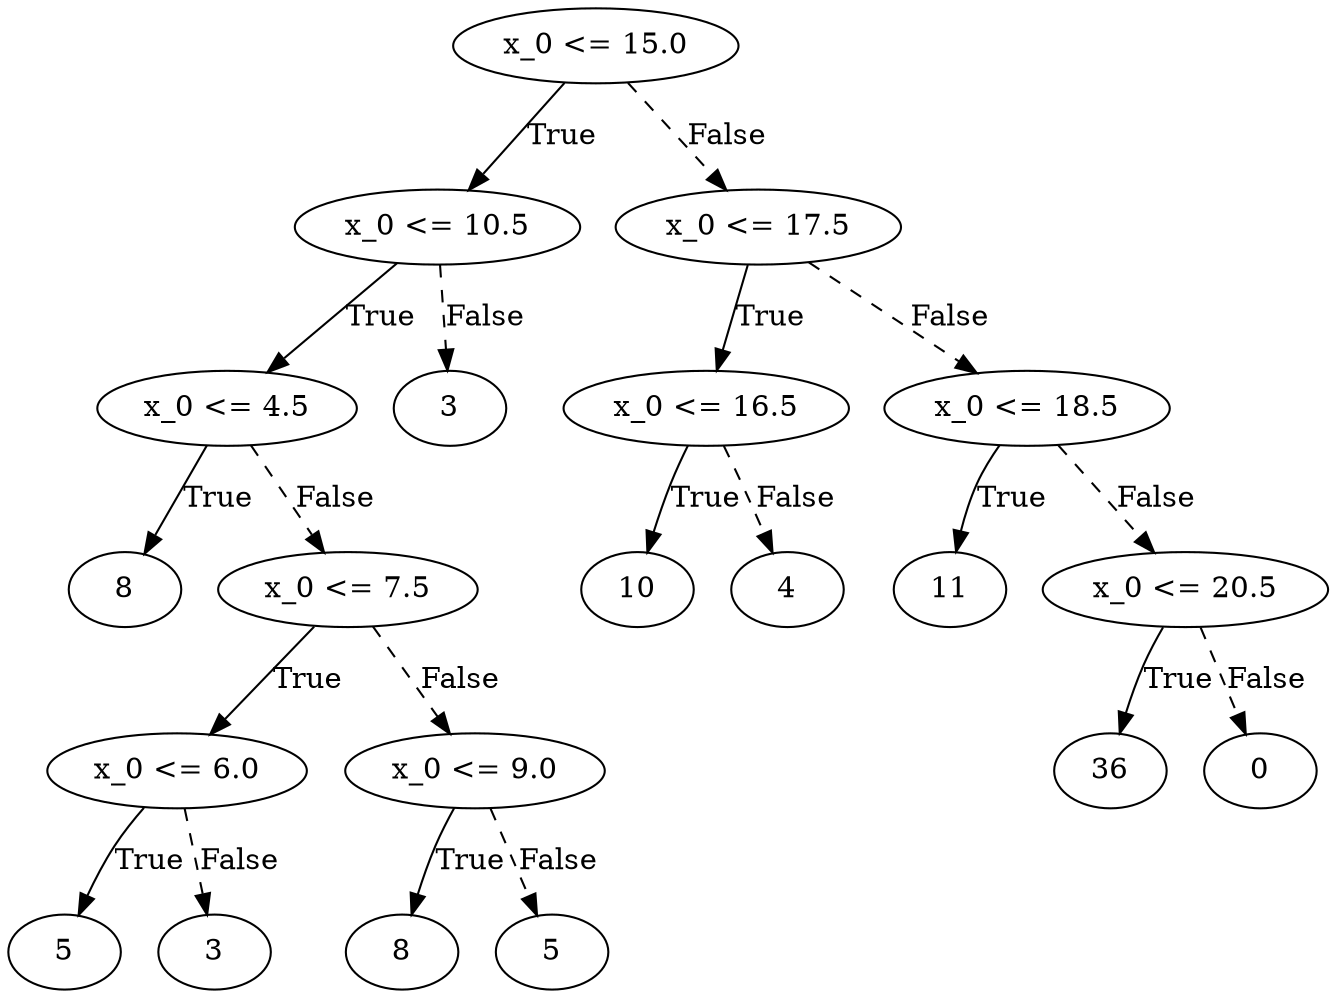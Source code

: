 digraph {
0 [label="x_0 <= 15.0"];
1 [label="x_0 <= 10.5"];
2 [label="x_0 <= 4.5"];
3 [label="8"];
2 -> 3 [label="True"];
4 [label="x_0 <= 7.5"];
5 [label="x_0 <= 6.0"];
6 [label="5"];
5 -> 6 [label="True"];
7 [label="3"];
5 -> 7 [style="dashed", label="False"];
4 -> 5 [label="True"];
8 [label="x_0 <= 9.0"];
9 [label="8"];
8 -> 9 [label="True"];
10 [label="5"];
8 -> 10 [style="dashed", label="False"];
4 -> 8 [style="dashed", label="False"];
2 -> 4 [style="dashed", label="False"];
1 -> 2 [label="True"];
11 [label="3"];
1 -> 11 [style="dashed", label="False"];
0 -> 1 [label="True"];
12 [label="x_0 <= 17.5"];
13 [label="x_0 <= 16.5"];
14 [label="10"];
13 -> 14 [label="True"];
15 [label="4"];
13 -> 15 [style="dashed", label="False"];
12 -> 13 [label="True"];
16 [label="x_0 <= 18.5"];
17 [label="11"];
16 -> 17 [label="True"];
18 [label="x_0 <= 20.5"];
19 [label="36"];
18 -> 19 [label="True"];
20 [label="0"];
18 -> 20 [style="dashed", label="False"];
16 -> 18 [style="dashed", label="False"];
12 -> 16 [style="dashed", label="False"];
0 -> 12 [style="dashed", label="False"];

}